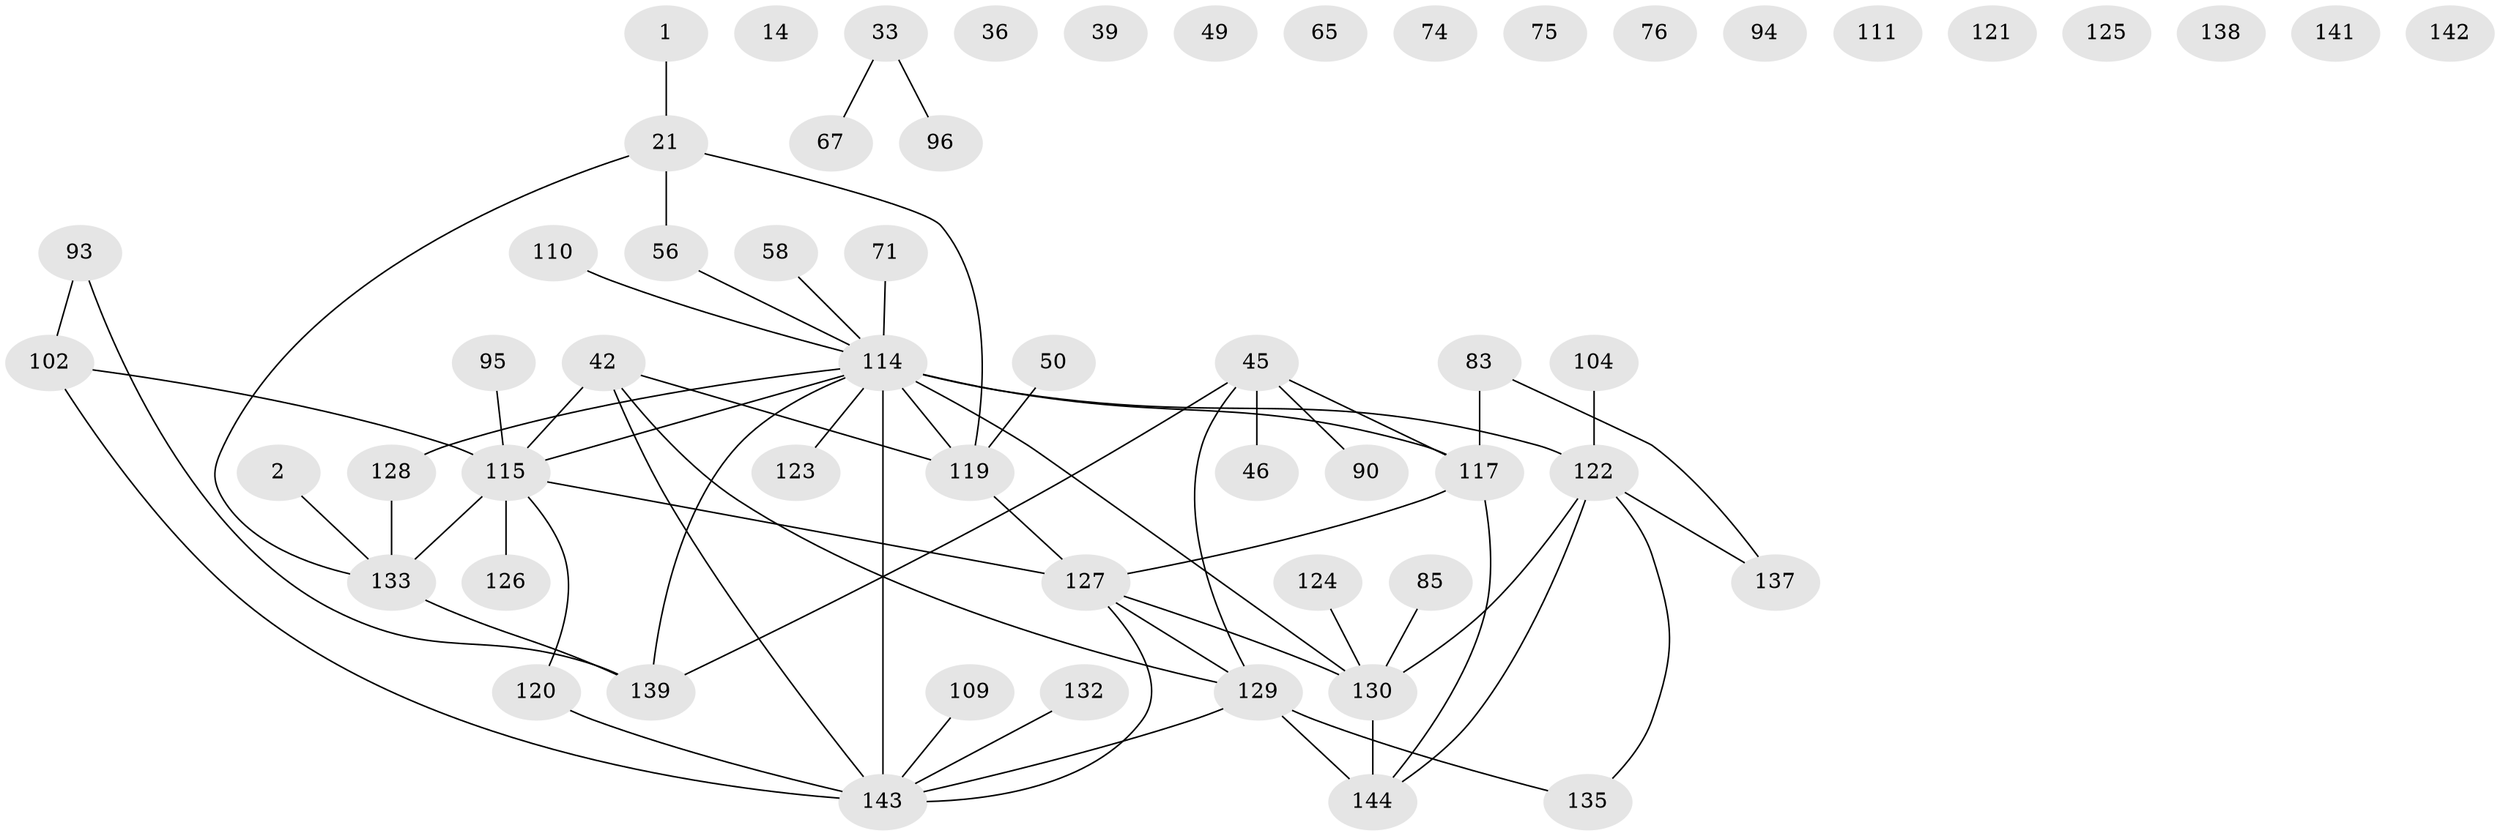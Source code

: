 // original degree distribution, {1: 0.1736111111111111, 2: 0.3125, 3: 0.19444444444444445, 4: 0.08333333333333333, 5: 0.08333333333333333, 0: 0.10416666666666667, 6: 0.041666666666666664, 7: 0.006944444444444444}
// Generated by graph-tools (version 1.1) at 2025/43/03/04/25 21:43:34]
// undirected, 57 vertices, 63 edges
graph export_dot {
graph [start="1"]
  node [color=gray90,style=filled];
  1;
  2;
  14;
  21;
  33;
  36;
  39;
  42;
  45 [super="+22"];
  46;
  49;
  50;
  56;
  58;
  65;
  67;
  71;
  74;
  75;
  76;
  83 [super="+35+25"];
  85;
  90;
  93;
  94;
  95;
  96;
  102 [super="+55"];
  104;
  109;
  110;
  111;
  114 [super="+26+81+113"];
  115 [super="+98+61"];
  117 [super="+40+107+53"];
  119 [super="+13+86"];
  120;
  121;
  122 [super="+79"];
  123;
  124;
  125;
  126;
  127 [super="+100+69+116+24"];
  128;
  129 [super="+30+112"];
  130 [super="+23+63+73"];
  132;
  133 [super="+82"];
  135 [super="+91"];
  137;
  138;
  139 [super="+70"];
  141;
  142;
  143 [super="+136+140+134"];
  144 [super="+101+118"];
  1 -- 21;
  2 -- 133;
  21 -- 56;
  21 -- 133;
  21 -- 119;
  33 -- 67;
  33 -- 96;
  42 -- 119;
  42 -- 115;
  42 -- 143 [weight=2];
  42 -- 129;
  45 -- 46 [weight=2];
  45 -- 90;
  45 -- 117 [weight=2];
  45 -- 139;
  45 -- 129 [weight=2];
  50 -- 119;
  56 -- 114;
  58 -- 114;
  71 -- 114;
  83 -- 117;
  83 -- 137;
  85 -- 130;
  93 -- 102;
  93 -- 139;
  95 -- 115;
  102 -- 115 [weight=3];
  102 -- 143 [weight=2];
  104 -- 122;
  109 -- 143;
  110 -- 114;
  114 -- 139 [weight=3];
  114 -- 122 [weight=5];
  114 -- 128;
  114 -- 130;
  114 -- 143 [weight=5];
  114 -- 115 [weight=3];
  114 -- 117 [weight=2];
  114 -- 119;
  114 -- 123;
  115 -- 120;
  115 -- 126;
  115 -- 127 [weight=2];
  115 -- 133 [weight=2];
  117 -- 127;
  117 -- 144;
  119 -- 127;
  120 -- 143;
  122 -- 137;
  122 -- 130;
  122 -- 135;
  122 -- 144;
  124 -- 130;
  127 -- 129;
  127 -- 130;
  127 -- 143 [weight=2];
  128 -- 133;
  129 -- 135;
  129 -- 143 [weight=2];
  129 -- 144 [weight=2];
  130 -- 144;
  132 -- 143;
  133 -- 139;
}
